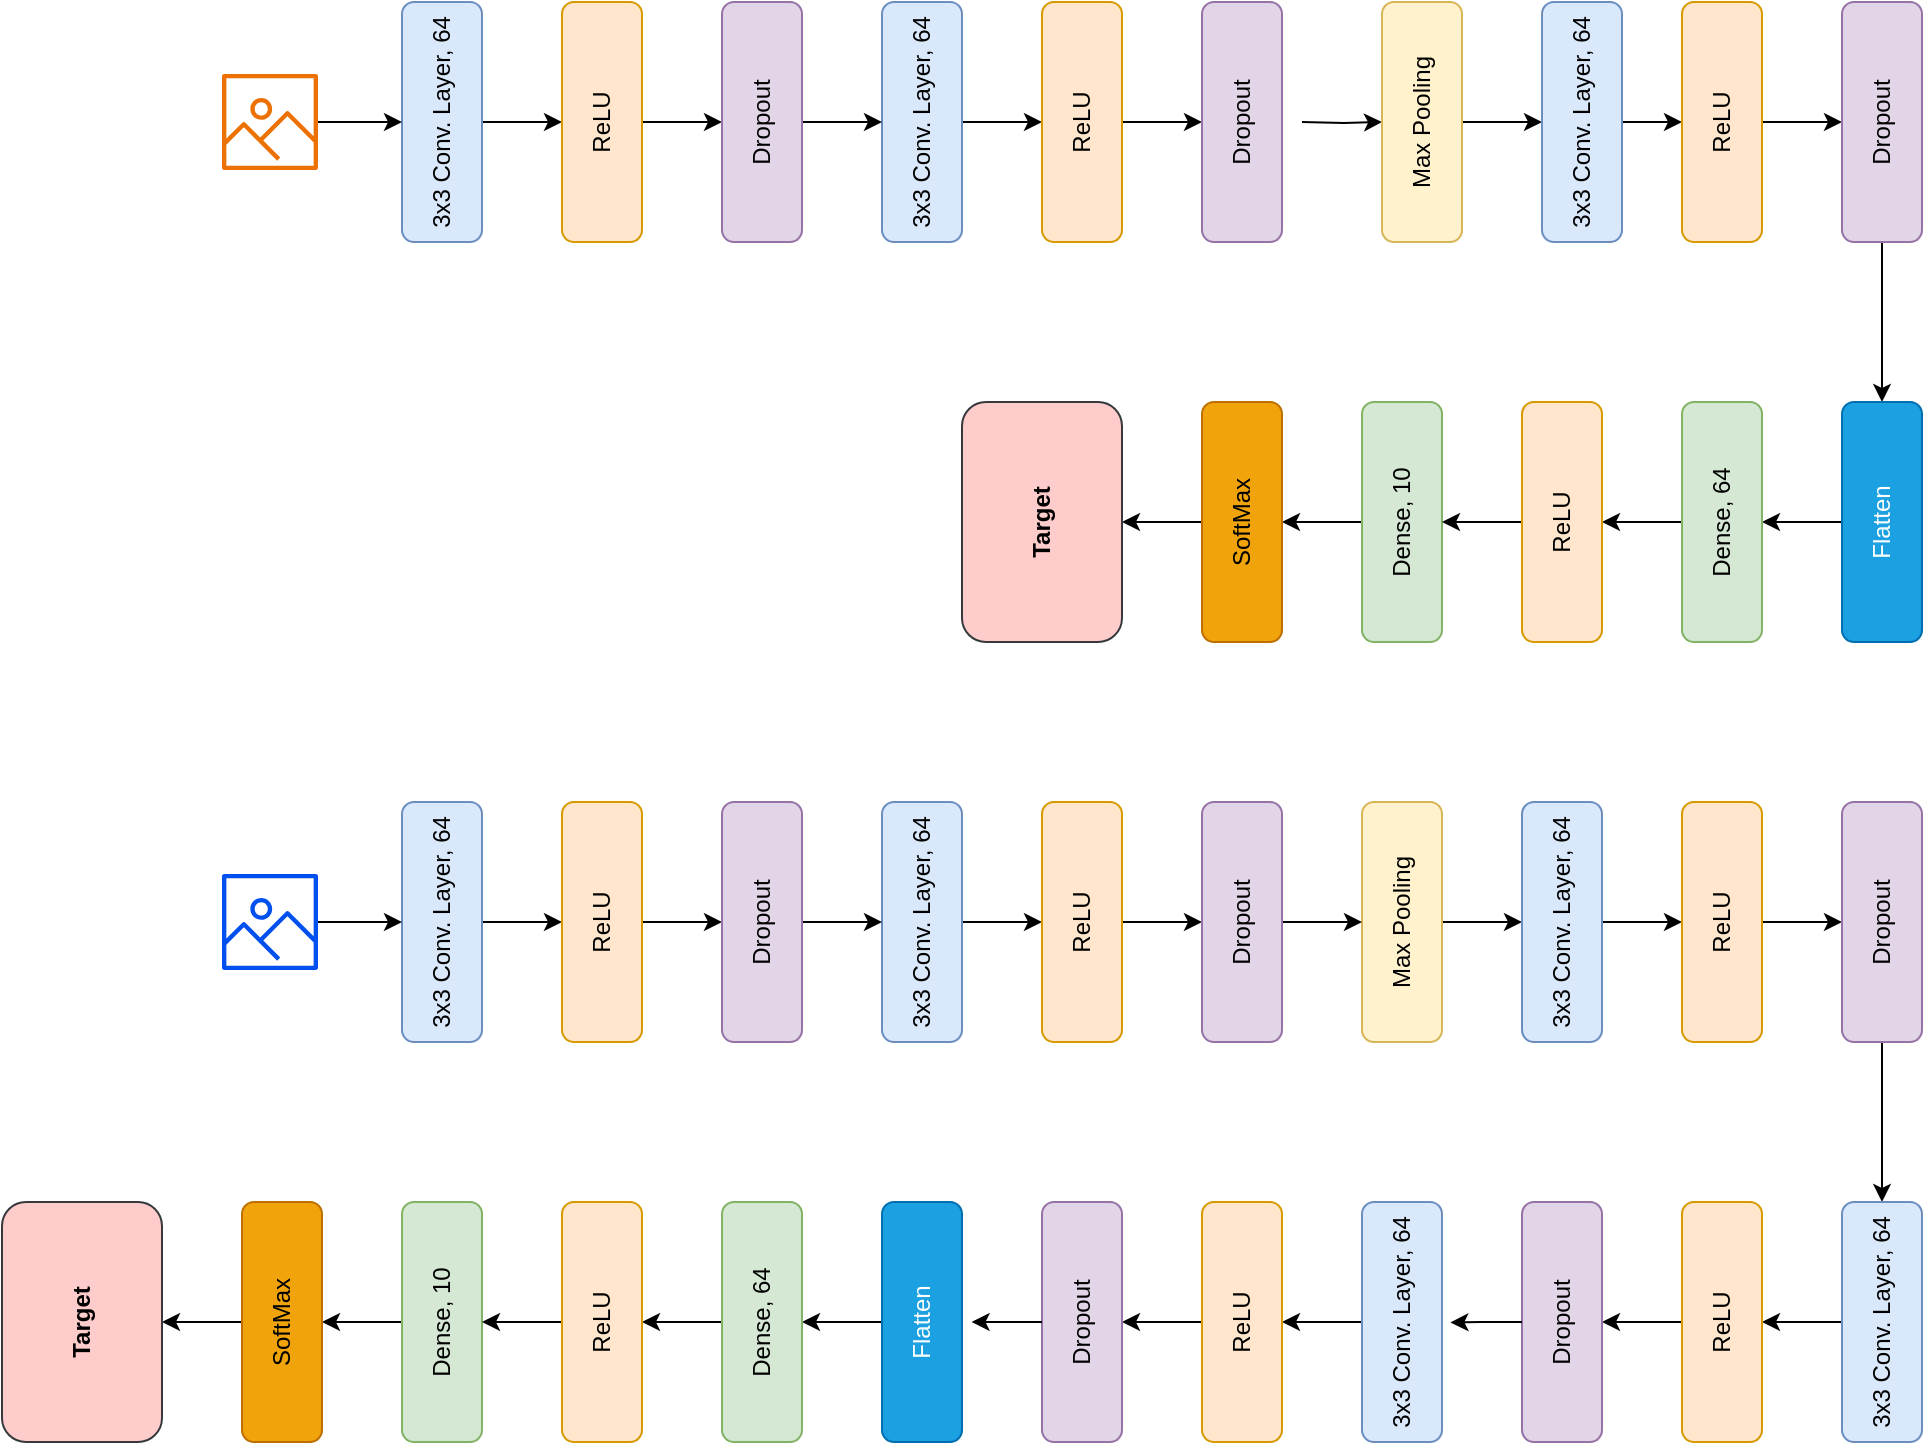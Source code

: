 <mxfile version="24.2.5" type="device">
  <diagram name="Page-1" id="G_1ut4kVRdF8OiGlNnVc">
    <mxGraphModel dx="3177" dy="518" grid="1" gridSize="10" guides="1" tooltips="1" connect="1" arrows="1" fold="1" page="1" pageScale="1" pageWidth="1920" pageHeight="1200" math="0" shadow="0">
      <root>
        <mxCell id="0" />
        <mxCell id="1" parent="0" />
        <mxCell id="Tv9fQfHh8ZuF_yOHDXRQ-23" style="edgeStyle=orthogonalEdgeStyle;rounded=0;orthogonalLoop=1;jettySize=auto;html=1;exitX=0.5;exitY=0;exitDx=0;exitDy=0;entryX=0.5;entryY=1;entryDx=0;entryDy=0;" edge="1" parent="1" source="Tv9fQfHh8ZuF_yOHDXRQ-1" target="Tv9fQfHh8ZuF_yOHDXRQ-17">
          <mxGeometry relative="1" as="geometry" />
        </mxCell>
        <mxCell id="Tv9fQfHh8ZuF_yOHDXRQ-1" value="3x3 Conv. Layer, 64" style="rounded=1;whiteSpace=wrap;html=1;fillColor=#dae8fc;strokeColor=#6c8ebf;shadow=0;glass=0;rotation=0;direction=south;verticalAlign=middle;horizontal=0;" vertex="1" parent="1">
          <mxGeometry x="160" y="120" width="40" height="120" as="geometry" />
        </mxCell>
        <mxCell id="Tv9fQfHh8ZuF_yOHDXRQ-9" style="edgeStyle=orthogonalEdgeStyle;rounded=0;orthogonalLoop=1;jettySize=auto;html=1;exitX=0.5;exitY=0;exitDx=0;exitDy=0;entryX=0.5;entryY=1;entryDx=0;entryDy=0;" edge="1" parent="1" target="Tv9fQfHh8ZuF_yOHDXRQ-6">
          <mxGeometry relative="1" as="geometry">
            <mxPoint x="370" y="180" as="sourcePoint" />
          </mxGeometry>
        </mxCell>
        <mxCell id="Tv9fQfHh8ZuF_yOHDXRQ-10" style="edgeStyle=orthogonalEdgeStyle;rounded=0;orthogonalLoop=1;jettySize=auto;html=1;exitX=0.5;exitY=0;exitDx=0;exitDy=0;entryX=0.5;entryY=1;entryDx=0;entryDy=0;" edge="1" parent="1" source="Tv9fQfHh8ZuF_yOHDXRQ-6" target="Tv9fQfHh8ZuF_yOHDXRQ-7">
          <mxGeometry relative="1" as="geometry" />
        </mxCell>
        <mxCell id="Tv9fQfHh8ZuF_yOHDXRQ-6" value="Max Pooling" style="rounded=1;whiteSpace=wrap;html=1;fillColor=#fff2cc;strokeColor=#d6b656;shadow=0;glass=0;rotation=0;direction=south;verticalAlign=middle;horizontal=0;" vertex="1" parent="1">
          <mxGeometry x="410" y="120" width="40" height="120" as="geometry" />
        </mxCell>
        <mxCell id="Tv9fQfHh8ZuF_yOHDXRQ-28" style="edgeStyle=orthogonalEdgeStyle;rounded=0;orthogonalLoop=1;jettySize=auto;html=1;exitX=0.5;exitY=0;exitDx=0;exitDy=0;entryX=0.5;entryY=1;entryDx=0;entryDy=0;" edge="1" parent="1" source="Tv9fQfHh8ZuF_yOHDXRQ-7" target="Tv9fQfHh8ZuF_yOHDXRQ-26">
          <mxGeometry relative="1" as="geometry" />
        </mxCell>
        <mxCell id="Tv9fQfHh8ZuF_yOHDXRQ-7" value="3x3 Conv. Layer, 64" style="rounded=1;whiteSpace=wrap;html=1;fillColor=#dae8fc;strokeColor=#6c8ebf;shadow=0;glass=0;rotation=0;direction=south;verticalAlign=middle;horizontal=0;" vertex="1" parent="1">
          <mxGeometry x="490" y="120" width="40" height="120" as="geometry" />
        </mxCell>
        <mxCell id="Tv9fQfHh8ZuF_yOHDXRQ-15" style="edgeStyle=orthogonalEdgeStyle;rounded=0;orthogonalLoop=1;jettySize=auto;html=1;entryX=0.5;entryY=1;entryDx=0;entryDy=0;" edge="1" parent="1" source="Tv9fQfHh8ZuF_yOHDXRQ-12" target="Tv9fQfHh8ZuF_yOHDXRQ-13">
          <mxGeometry relative="1" as="geometry" />
        </mxCell>
        <mxCell id="Tv9fQfHh8ZuF_yOHDXRQ-12" value="3x3 Conv. Layer, 64" style="rounded=1;whiteSpace=wrap;html=1;fillColor=#dae8fc;strokeColor=#6c8ebf;shadow=0;glass=0;rotation=0;direction=south;verticalAlign=middle;horizontal=0;" vertex="1" parent="1">
          <mxGeometry x="-80" y="120" width="40" height="120" as="geometry" />
        </mxCell>
        <mxCell id="Tv9fQfHh8ZuF_yOHDXRQ-21" style="edgeStyle=orthogonalEdgeStyle;rounded=0;orthogonalLoop=1;jettySize=auto;html=1;exitX=0.5;exitY=0;exitDx=0;exitDy=0;entryX=0.5;entryY=1;entryDx=0;entryDy=0;" edge="1" parent="1" source="Tv9fQfHh8ZuF_yOHDXRQ-13" target="Tv9fQfHh8ZuF_yOHDXRQ-20">
          <mxGeometry relative="1" as="geometry" />
        </mxCell>
        <mxCell id="Tv9fQfHh8ZuF_yOHDXRQ-13" value="ReLU" style="rounded=1;whiteSpace=wrap;html=1;fillColor=#ffe6cc;strokeColor=#d79b00;shadow=0;glass=0;rotation=0;direction=south;verticalAlign=middle;horizontal=0;" vertex="1" parent="1">
          <mxGeometry y="120" width="40" height="120" as="geometry" />
        </mxCell>
        <mxCell id="Tv9fQfHh8ZuF_yOHDXRQ-25" style="edgeStyle=orthogonalEdgeStyle;rounded=0;orthogonalLoop=1;jettySize=auto;html=1;entryX=0.5;entryY=1;entryDx=0;entryDy=0;" edge="1" parent="1" source="Tv9fQfHh8ZuF_yOHDXRQ-17" target="Tv9fQfHh8ZuF_yOHDXRQ-24">
          <mxGeometry relative="1" as="geometry" />
        </mxCell>
        <mxCell id="Tv9fQfHh8ZuF_yOHDXRQ-17" value="ReLU" style="rounded=1;whiteSpace=wrap;html=1;fillColor=#ffe6cc;strokeColor=#d79b00;shadow=0;glass=0;rotation=0;direction=south;verticalAlign=middle;horizontal=0;" vertex="1" parent="1">
          <mxGeometry x="240" y="120" width="40" height="120" as="geometry" />
        </mxCell>
        <mxCell id="Tv9fQfHh8ZuF_yOHDXRQ-19" style="edgeStyle=orthogonalEdgeStyle;rounded=0;orthogonalLoop=1;jettySize=auto;html=1;entryX=0.5;entryY=1;entryDx=0;entryDy=0;" edge="1" parent="1" source="Tv9fQfHh8ZuF_yOHDXRQ-18" target="Tv9fQfHh8ZuF_yOHDXRQ-12">
          <mxGeometry relative="1" as="geometry" />
        </mxCell>
        <mxCell id="Tv9fQfHh8ZuF_yOHDXRQ-18" value="" style="sketch=0;outlineConnect=0;fontColor=#232F3E;gradientColor=none;fillColor=#ED7100;strokeColor=none;dashed=0;verticalLabelPosition=bottom;verticalAlign=top;align=center;html=1;fontSize=12;fontStyle=0;aspect=fixed;pointerEvents=1;shape=mxgraph.aws4.container_registry_image;" vertex="1" parent="1">
          <mxGeometry x="-170" y="156" width="48" height="48" as="geometry" />
        </mxCell>
        <mxCell id="Tv9fQfHh8ZuF_yOHDXRQ-22" style="edgeStyle=orthogonalEdgeStyle;rounded=0;orthogonalLoop=1;jettySize=auto;html=1;exitX=0.5;exitY=0;exitDx=0;exitDy=0;entryX=0.5;entryY=1;entryDx=0;entryDy=0;" edge="1" parent="1" source="Tv9fQfHh8ZuF_yOHDXRQ-20" target="Tv9fQfHh8ZuF_yOHDXRQ-1">
          <mxGeometry relative="1" as="geometry" />
        </mxCell>
        <mxCell id="Tv9fQfHh8ZuF_yOHDXRQ-20" value="Dropout" style="rounded=1;whiteSpace=wrap;html=1;fillColor=#e1d5e7;strokeColor=#9673a6;shadow=0;glass=0;rotation=0;direction=south;verticalAlign=middle;horizontal=0;" vertex="1" parent="1">
          <mxGeometry x="80" y="120" width="40" height="120" as="geometry" />
        </mxCell>
        <mxCell id="Tv9fQfHh8ZuF_yOHDXRQ-24" value="Dropout" style="rounded=1;whiteSpace=wrap;html=1;fillColor=#e1d5e7;strokeColor=#9673a6;shadow=0;glass=0;rotation=0;direction=south;verticalAlign=middle;horizontal=0;" vertex="1" parent="1">
          <mxGeometry x="320" y="120" width="40" height="120" as="geometry" />
        </mxCell>
        <mxCell id="Tv9fQfHh8ZuF_yOHDXRQ-29" style="edgeStyle=orthogonalEdgeStyle;rounded=0;orthogonalLoop=1;jettySize=auto;html=1;entryX=0.5;entryY=1;entryDx=0;entryDy=0;" edge="1" parent="1" source="Tv9fQfHh8ZuF_yOHDXRQ-26" target="Tv9fQfHh8ZuF_yOHDXRQ-27">
          <mxGeometry relative="1" as="geometry" />
        </mxCell>
        <mxCell id="Tv9fQfHh8ZuF_yOHDXRQ-26" value="ReLU" style="rounded=1;whiteSpace=wrap;html=1;fillColor=#ffe6cc;strokeColor=#d79b00;shadow=0;glass=0;rotation=0;direction=south;verticalAlign=middle;horizontal=0;" vertex="1" parent="1">
          <mxGeometry x="560" y="120" width="40" height="120" as="geometry" />
        </mxCell>
        <mxCell id="Tv9fQfHh8ZuF_yOHDXRQ-33" style="edgeStyle=orthogonalEdgeStyle;rounded=0;orthogonalLoop=1;jettySize=auto;html=1;entryX=0;entryY=0.5;entryDx=0;entryDy=0;" edge="1" parent="1" source="Tv9fQfHh8ZuF_yOHDXRQ-27" target="Tv9fQfHh8ZuF_yOHDXRQ-30">
          <mxGeometry relative="1" as="geometry" />
        </mxCell>
        <mxCell id="Tv9fQfHh8ZuF_yOHDXRQ-27" value="Dropout" style="rounded=1;whiteSpace=wrap;html=1;fillColor=#e1d5e7;strokeColor=#9673a6;shadow=0;glass=0;rotation=0;direction=south;verticalAlign=middle;horizontal=0;" vertex="1" parent="1">
          <mxGeometry x="640" y="120" width="40" height="120" as="geometry" />
        </mxCell>
        <mxCell id="Tv9fQfHh8ZuF_yOHDXRQ-34" style="edgeStyle=orthogonalEdgeStyle;rounded=0;orthogonalLoop=1;jettySize=auto;html=1;exitX=0.5;exitY=1;exitDx=0;exitDy=0;entryX=0.5;entryY=0;entryDx=0;entryDy=0;" edge="1" parent="1" source="Tv9fQfHh8ZuF_yOHDXRQ-30" target="Tv9fQfHh8ZuF_yOHDXRQ-31">
          <mxGeometry relative="1" as="geometry" />
        </mxCell>
        <mxCell id="Tv9fQfHh8ZuF_yOHDXRQ-30" value="Flatten" style="rounded=1;whiteSpace=wrap;html=1;fillColor=#1ba1e2;strokeColor=#006EAF;shadow=0;glass=0;rotation=0;direction=south;verticalAlign=middle;horizontal=0;fontColor=#ffffff;" vertex="1" parent="1">
          <mxGeometry x="640" y="320" width="40" height="120" as="geometry" />
        </mxCell>
        <mxCell id="Tv9fQfHh8ZuF_yOHDXRQ-37" style="edgeStyle=orthogonalEdgeStyle;rounded=0;orthogonalLoop=1;jettySize=auto;html=1;entryX=0.5;entryY=0;entryDx=0;entryDy=0;" edge="1" parent="1" source="Tv9fQfHh8ZuF_yOHDXRQ-31" target="Tv9fQfHh8ZuF_yOHDXRQ-36">
          <mxGeometry relative="1" as="geometry" />
        </mxCell>
        <mxCell id="Tv9fQfHh8ZuF_yOHDXRQ-31" value="Dense, 64" style="rounded=1;whiteSpace=wrap;html=1;fillColor=#d5e8d4;strokeColor=#82b366;shadow=0;glass=0;rotation=0;direction=south;verticalAlign=middle;horizontal=0;" vertex="1" parent="1">
          <mxGeometry x="560" y="320" width="40" height="120" as="geometry" />
        </mxCell>
        <mxCell id="Tv9fQfHh8ZuF_yOHDXRQ-40" style="edgeStyle=orthogonalEdgeStyle;rounded=0;orthogonalLoop=1;jettySize=auto;html=1;exitX=0.5;exitY=1;exitDx=0;exitDy=0;entryX=0.5;entryY=0;entryDx=0;entryDy=0;" edge="1" parent="1" source="Tv9fQfHh8ZuF_yOHDXRQ-32" target="Tv9fQfHh8ZuF_yOHDXRQ-39">
          <mxGeometry relative="1" as="geometry" />
        </mxCell>
        <mxCell id="Tv9fQfHh8ZuF_yOHDXRQ-32" value="Dense, 10" style="rounded=1;whiteSpace=wrap;html=1;fillColor=#d5e8d4;strokeColor=#82b366;shadow=0;glass=0;rotation=0;direction=south;verticalAlign=middle;horizontal=0;" vertex="1" parent="1">
          <mxGeometry x="400" y="320" width="40" height="120" as="geometry" />
        </mxCell>
        <mxCell id="Tv9fQfHh8ZuF_yOHDXRQ-38" style="edgeStyle=orthogonalEdgeStyle;rounded=0;orthogonalLoop=1;jettySize=auto;html=1;exitX=0.5;exitY=1;exitDx=0;exitDy=0;entryX=0.5;entryY=0;entryDx=0;entryDy=0;" edge="1" parent="1" source="Tv9fQfHh8ZuF_yOHDXRQ-36" target="Tv9fQfHh8ZuF_yOHDXRQ-32">
          <mxGeometry relative="1" as="geometry" />
        </mxCell>
        <mxCell id="Tv9fQfHh8ZuF_yOHDXRQ-36" value="ReLU" style="rounded=1;whiteSpace=wrap;html=1;fillColor=#ffe6cc;strokeColor=#d79b00;shadow=0;glass=0;rotation=0;direction=south;verticalAlign=middle;horizontal=0;" vertex="1" parent="1">
          <mxGeometry x="480" y="320" width="40" height="120" as="geometry" />
        </mxCell>
        <mxCell id="Tv9fQfHh8ZuF_yOHDXRQ-64" style="edgeStyle=orthogonalEdgeStyle;rounded=0;orthogonalLoop=1;jettySize=auto;html=1;exitX=0.5;exitY=1;exitDx=0;exitDy=0;entryX=0.5;entryY=0;entryDx=0;entryDy=0;" edge="1" parent="1" source="Tv9fQfHh8ZuF_yOHDXRQ-39" target="Tv9fQfHh8ZuF_yOHDXRQ-63">
          <mxGeometry relative="1" as="geometry" />
        </mxCell>
        <mxCell id="Tv9fQfHh8ZuF_yOHDXRQ-39" value="SoftMax" style="rounded=1;whiteSpace=wrap;html=1;fillColor=#f0a30a;strokeColor=#BD7000;shadow=0;glass=0;rotation=0;direction=south;verticalAlign=middle;horizontal=0;fontColor=#000000;" vertex="1" parent="1">
          <mxGeometry x="320" y="320" width="40" height="120" as="geometry" />
        </mxCell>
        <mxCell id="Tv9fQfHh8ZuF_yOHDXRQ-63" value="Target" style="rounded=1;whiteSpace=wrap;html=1;fillColor=#ffcccc;shadow=0;glass=0;rotation=0;direction=south;verticalAlign=middle;horizontal=0;strokeColor=#36393d;fontStyle=1" vertex="1" parent="1">
          <mxGeometry x="200" y="320" width="80" height="120" as="geometry" />
        </mxCell>
        <mxCell id="Tv9fQfHh8ZuF_yOHDXRQ-119" style="edgeStyle=orthogonalEdgeStyle;rounded=0;orthogonalLoop=1;jettySize=auto;html=1;exitX=0.5;exitY=0;exitDx=0;exitDy=0;entryX=0.5;entryY=1;entryDx=0;entryDy=0;" edge="1" parent="1" source="Tv9fQfHh8ZuF_yOHDXRQ-66" target="Tv9fQfHh8ZuF_yOHDXRQ-77">
          <mxGeometry relative="1" as="geometry" />
        </mxCell>
        <mxCell id="Tv9fQfHh8ZuF_yOHDXRQ-66" value="3x3 Conv. Layer, 64" style="rounded=1;whiteSpace=wrap;html=1;fillColor=#dae8fc;strokeColor=#6c8ebf;shadow=0;glass=0;rotation=0;direction=south;verticalAlign=middle;horizontal=0;" vertex="1" parent="1">
          <mxGeometry x="160" y="520" width="40" height="120" as="geometry" />
        </mxCell>
        <mxCell id="Tv9fQfHh8ZuF_yOHDXRQ-123" style="edgeStyle=orthogonalEdgeStyle;rounded=0;orthogonalLoop=1;jettySize=auto;html=1;exitX=0.5;exitY=0;exitDx=0;exitDy=0;entryX=0.5;entryY=1;entryDx=0;entryDy=0;" edge="1" parent="1" source="Tv9fQfHh8ZuF_yOHDXRQ-69" target="Tv9fQfHh8ZuF_yOHDXRQ-71">
          <mxGeometry relative="1" as="geometry" />
        </mxCell>
        <mxCell id="Tv9fQfHh8ZuF_yOHDXRQ-69" value="Max Pooling" style="rounded=1;whiteSpace=wrap;html=1;fillColor=#fff2cc;strokeColor=#d6b656;shadow=0;glass=0;rotation=0;direction=south;verticalAlign=middle;horizontal=0;" vertex="1" parent="1">
          <mxGeometry x="400" y="520" width="40" height="120" as="geometry" />
        </mxCell>
        <mxCell id="Tv9fQfHh8ZuF_yOHDXRQ-112" style="edgeStyle=orthogonalEdgeStyle;rounded=0;orthogonalLoop=1;jettySize=auto;html=1;exitX=0.5;exitY=0;exitDx=0;exitDy=0;entryX=0.5;entryY=1;entryDx=0;entryDy=0;" edge="1" parent="1" source="Tv9fQfHh8ZuF_yOHDXRQ-71" target="Tv9fQfHh8ZuF_yOHDXRQ-84">
          <mxGeometry relative="1" as="geometry" />
        </mxCell>
        <mxCell id="Tv9fQfHh8ZuF_yOHDXRQ-71" value="3x3 Conv. Layer, 64" style="rounded=1;whiteSpace=wrap;html=1;fillColor=#dae8fc;strokeColor=#6c8ebf;shadow=0;glass=0;rotation=0;direction=south;verticalAlign=middle;horizontal=0;" vertex="1" parent="1">
          <mxGeometry x="480" y="520" width="40" height="120" as="geometry" />
        </mxCell>
        <mxCell id="Tv9fQfHh8ZuF_yOHDXRQ-108" style="edgeStyle=orthogonalEdgeStyle;rounded=0;orthogonalLoop=1;jettySize=auto;html=1;entryX=0.5;entryY=1;entryDx=0;entryDy=0;" edge="1" parent="1" source="Tv9fQfHh8ZuF_yOHDXRQ-73" target="Tv9fQfHh8ZuF_yOHDXRQ-75">
          <mxGeometry relative="1" as="geometry" />
        </mxCell>
        <mxCell id="Tv9fQfHh8ZuF_yOHDXRQ-73" value="3x3 Conv. Layer, 64" style="rounded=1;whiteSpace=wrap;html=1;fillColor=#dae8fc;strokeColor=#6c8ebf;shadow=0;glass=0;rotation=0;direction=south;verticalAlign=middle;horizontal=0;" vertex="1" parent="1">
          <mxGeometry x="-80" y="520" width="40" height="120" as="geometry" />
        </mxCell>
        <mxCell id="Tv9fQfHh8ZuF_yOHDXRQ-114" style="edgeStyle=orthogonalEdgeStyle;rounded=0;orthogonalLoop=1;jettySize=auto;html=1;exitX=0.5;exitY=0;exitDx=0;exitDy=0;entryX=0.5;entryY=1;entryDx=0;entryDy=0;" edge="1" parent="1" source="Tv9fQfHh8ZuF_yOHDXRQ-75" target="Tv9fQfHh8ZuF_yOHDXRQ-81">
          <mxGeometry relative="1" as="geometry" />
        </mxCell>
        <mxCell id="Tv9fQfHh8ZuF_yOHDXRQ-75" value="ReLU" style="rounded=1;whiteSpace=wrap;html=1;fillColor=#ffe6cc;strokeColor=#d79b00;shadow=0;glass=0;rotation=0;direction=south;verticalAlign=middle;horizontal=0;" vertex="1" parent="1">
          <mxGeometry y="520" width="40" height="120" as="geometry" />
        </mxCell>
        <mxCell id="Tv9fQfHh8ZuF_yOHDXRQ-118" style="edgeStyle=orthogonalEdgeStyle;rounded=0;orthogonalLoop=1;jettySize=auto;html=1;entryX=0.5;entryY=1;entryDx=0;entryDy=0;" edge="1" parent="1" source="Tv9fQfHh8ZuF_yOHDXRQ-77" target="Tv9fQfHh8ZuF_yOHDXRQ-82">
          <mxGeometry relative="1" as="geometry" />
        </mxCell>
        <mxCell id="Tv9fQfHh8ZuF_yOHDXRQ-77" value="ReLU" style="rounded=1;whiteSpace=wrap;html=1;fillColor=#ffe6cc;strokeColor=#d79b00;shadow=0;glass=0;rotation=0;direction=south;verticalAlign=middle;horizontal=0;" vertex="1" parent="1">
          <mxGeometry x="240" y="520" width="40" height="120" as="geometry" />
        </mxCell>
        <mxCell id="Tv9fQfHh8ZuF_yOHDXRQ-78" style="edgeStyle=orthogonalEdgeStyle;rounded=0;orthogonalLoop=1;jettySize=auto;html=1;entryX=0.5;entryY=1;entryDx=0;entryDy=0;" edge="1" parent="1" source="Tv9fQfHh8ZuF_yOHDXRQ-79" target="Tv9fQfHh8ZuF_yOHDXRQ-73">
          <mxGeometry relative="1" as="geometry" />
        </mxCell>
        <mxCell id="Tv9fQfHh8ZuF_yOHDXRQ-79" value="" style="sketch=0;outlineConnect=0;fillColor=#0050ef;strokeColor=#001DBC;dashed=0;verticalLabelPosition=bottom;verticalAlign=top;align=center;html=1;fontSize=12;fontStyle=0;aspect=fixed;pointerEvents=1;shape=mxgraph.aws4.container_registry_image;fontColor=#ffffff;" vertex="1" parent="1">
          <mxGeometry x="-170" y="556" width="48" height="48" as="geometry" />
        </mxCell>
        <mxCell id="Tv9fQfHh8ZuF_yOHDXRQ-115" style="edgeStyle=orthogonalEdgeStyle;rounded=0;orthogonalLoop=1;jettySize=auto;html=1;exitX=0.5;exitY=0;exitDx=0;exitDy=0;entryX=0.5;entryY=1;entryDx=0;entryDy=0;" edge="1" parent="1" source="Tv9fQfHh8ZuF_yOHDXRQ-81" target="Tv9fQfHh8ZuF_yOHDXRQ-66">
          <mxGeometry relative="1" as="geometry" />
        </mxCell>
        <mxCell id="Tv9fQfHh8ZuF_yOHDXRQ-81" value="Dropout" style="rounded=1;whiteSpace=wrap;html=1;fillColor=#e1d5e7;strokeColor=#9673a6;shadow=0;glass=0;rotation=0;direction=south;verticalAlign=middle;horizontal=0;" vertex="1" parent="1">
          <mxGeometry x="80" y="520" width="40" height="120" as="geometry" />
        </mxCell>
        <mxCell id="Tv9fQfHh8ZuF_yOHDXRQ-124" style="edgeStyle=orthogonalEdgeStyle;rounded=0;orthogonalLoop=1;jettySize=auto;html=1;exitX=0.5;exitY=0;exitDx=0;exitDy=0;entryX=0.5;entryY=1;entryDx=0;entryDy=0;" edge="1" parent="1" source="Tv9fQfHh8ZuF_yOHDXRQ-82" target="Tv9fQfHh8ZuF_yOHDXRQ-69">
          <mxGeometry relative="1" as="geometry" />
        </mxCell>
        <mxCell id="Tv9fQfHh8ZuF_yOHDXRQ-82" value="Dropout" style="rounded=1;whiteSpace=wrap;html=1;fillColor=#e1d5e7;strokeColor=#9673a6;shadow=0;glass=0;rotation=0;direction=south;verticalAlign=middle;horizontal=0;" vertex="1" parent="1">
          <mxGeometry x="320" y="520" width="40" height="120" as="geometry" />
        </mxCell>
        <mxCell id="Tv9fQfHh8ZuF_yOHDXRQ-126" style="edgeStyle=orthogonalEdgeStyle;rounded=0;orthogonalLoop=1;jettySize=auto;html=1;exitX=0.5;exitY=0;exitDx=0;exitDy=0;entryX=0.5;entryY=1;entryDx=0;entryDy=0;" edge="1" parent="1" source="Tv9fQfHh8ZuF_yOHDXRQ-84" target="Tv9fQfHh8ZuF_yOHDXRQ-86">
          <mxGeometry relative="1" as="geometry" />
        </mxCell>
        <mxCell id="Tv9fQfHh8ZuF_yOHDXRQ-84" value="ReLU" style="rounded=1;whiteSpace=wrap;html=1;fillColor=#ffe6cc;strokeColor=#d79b00;shadow=0;glass=0;rotation=0;direction=south;verticalAlign=middle;horizontal=0;" vertex="1" parent="1">
          <mxGeometry x="560" y="520" width="40" height="120" as="geometry" />
        </mxCell>
        <mxCell id="Tv9fQfHh8ZuF_yOHDXRQ-109" style="edgeStyle=orthogonalEdgeStyle;rounded=0;orthogonalLoop=1;jettySize=auto;html=1;entryX=0;entryY=0.5;entryDx=0;entryDy=0;" edge="1" parent="1" source="Tv9fQfHh8ZuF_yOHDXRQ-86" target="Tv9fQfHh8ZuF_yOHDXRQ-98">
          <mxGeometry relative="1" as="geometry" />
        </mxCell>
        <mxCell id="Tv9fQfHh8ZuF_yOHDXRQ-86" value="Dropout" style="rounded=1;whiteSpace=wrap;html=1;fillColor=#e1d5e7;strokeColor=#9673a6;shadow=0;glass=0;rotation=0;direction=south;verticalAlign=middle;horizontal=0;" vertex="1" parent="1">
          <mxGeometry x="640" y="520" width="40" height="120" as="geometry" />
        </mxCell>
        <mxCell id="Tv9fQfHh8ZuF_yOHDXRQ-113" style="edgeStyle=orthogonalEdgeStyle;rounded=0;orthogonalLoop=1;jettySize=auto;html=1;exitX=0.5;exitY=1;exitDx=0;exitDy=0;entryX=0.5;entryY=0;entryDx=0;entryDy=0;" edge="1" parent="1" source="Tv9fQfHh8ZuF_yOHDXRQ-88" target="Tv9fQfHh8ZuF_yOHDXRQ-90">
          <mxGeometry relative="1" as="geometry" />
        </mxCell>
        <mxCell id="Tv9fQfHh8ZuF_yOHDXRQ-88" value="Flatten" style="rounded=1;whiteSpace=wrap;html=1;fillColor=#1ba1e2;strokeColor=#006EAF;shadow=0;glass=0;rotation=0;direction=south;verticalAlign=middle;horizontal=0;fontColor=#ffffff;" vertex="1" parent="1">
          <mxGeometry x="160" y="720" width="40" height="120" as="geometry" />
        </mxCell>
        <mxCell id="Tv9fQfHh8ZuF_yOHDXRQ-89" style="edgeStyle=orthogonalEdgeStyle;rounded=0;orthogonalLoop=1;jettySize=auto;html=1;entryX=0.5;entryY=0;entryDx=0;entryDy=0;" edge="1" parent="1" source="Tv9fQfHh8ZuF_yOHDXRQ-90" target="Tv9fQfHh8ZuF_yOHDXRQ-94">
          <mxGeometry relative="1" as="geometry" />
        </mxCell>
        <mxCell id="Tv9fQfHh8ZuF_yOHDXRQ-90" value="Dense, 64" style="rounded=1;whiteSpace=wrap;html=1;fillColor=#d5e8d4;strokeColor=#82b366;shadow=0;glass=0;rotation=0;direction=south;verticalAlign=middle;horizontal=0;" vertex="1" parent="1">
          <mxGeometry x="80" y="720" width="40" height="120" as="geometry" />
        </mxCell>
        <mxCell id="Tv9fQfHh8ZuF_yOHDXRQ-91" style="edgeStyle=orthogonalEdgeStyle;rounded=0;orthogonalLoop=1;jettySize=auto;html=1;exitX=0.5;exitY=1;exitDx=0;exitDy=0;entryX=0.5;entryY=0;entryDx=0;entryDy=0;" edge="1" parent="1" source="Tv9fQfHh8ZuF_yOHDXRQ-92" target="Tv9fQfHh8ZuF_yOHDXRQ-96">
          <mxGeometry relative="1" as="geometry" />
        </mxCell>
        <mxCell id="Tv9fQfHh8ZuF_yOHDXRQ-92" value="Dense, 10" style="rounded=1;whiteSpace=wrap;html=1;fillColor=#d5e8d4;strokeColor=#82b366;shadow=0;glass=0;rotation=0;direction=south;verticalAlign=middle;horizontal=0;" vertex="1" parent="1">
          <mxGeometry x="-80" y="720" width="40" height="120" as="geometry" />
        </mxCell>
        <mxCell id="Tv9fQfHh8ZuF_yOHDXRQ-93" style="edgeStyle=orthogonalEdgeStyle;rounded=0;orthogonalLoop=1;jettySize=auto;html=1;exitX=0.5;exitY=1;exitDx=0;exitDy=0;entryX=0.5;entryY=0;entryDx=0;entryDy=0;" edge="1" parent="1" source="Tv9fQfHh8ZuF_yOHDXRQ-94" target="Tv9fQfHh8ZuF_yOHDXRQ-92">
          <mxGeometry relative="1" as="geometry" />
        </mxCell>
        <mxCell id="Tv9fQfHh8ZuF_yOHDXRQ-94" value="ReLU" style="rounded=1;whiteSpace=wrap;html=1;fillColor=#ffe6cc;strokeColor=#d79b00;shadow=0;glass=0;rotation=0;direction=south;verticalAlign=middle;horizontal=0;" vertex="1" parent="1">
          <mxGeometry y="720" width="40" height="120" as="geometry" />
        </mxCell>
        <mxCell id="Tv9fQfHh8ZuF_yOHDXRQ-95" style="edgeStyle=orthogonalEdgeStyle;rounded=0;orthogonalLoop=1;jettySize=auto;html=1;exitX=0.5;exitY=1;exitDx=0;exitDy=0;entryX=0.5;entryY=0;entryDx=0;entryDy=0;" edge="1" parent="1" source="Tv9fQfHh8ZuF_yOHDXRQ-96" target="Tv9fQfHh8ZuF_yOHDXRQ-97">
          <mxGeometry relative="1" as="geometry" />
        </mxCell>
        <mxCell id="Tv9fQfHh8ZuF_yOHDXRQ-96" value="SoftMax" style="rounded=1;whiteSpace=wrap;html=1;fillColor=#f0a30a;strokeColor=#BD7000;shadow=0;glass=0;rotation=0;direction=south;verticalAlign=middle;horizontal=0;fontColor=#000000;" vertex="1" parent="1">
          <mxGeometry x="-160" y="720" width="40" height="120" as="geometry" />
        </mxCell>
        <mxCell id="Tv9fQfHh8ZuF_yOHDXRQ-97" value="Target" style="rounded=1;whiteSpace=wrap;html=1;fillColor=#ffcccc;shadow=0;glass=0;rotation=0;direction=south;verticalAlign=middle;horizontal=0;strokeColor=#36393d;fontStyle=1" vertex="1" parent="1">
          <mxGeometry x="-280" y="720" width="80" height="120" as="geometry" />
        </mxCell>
        <mxCell id="Tv9fQfHh8ZuF_yOHDXRQ-110" style="edgeStyle=orthogonalEdgeStyle;rounded=0;orthogonalLoop=1;jettySize=auto;html=1;entryX=0.5;entryY=0;entryDx=0;entryDy=0;" edge="1" parent="1" source="Tv9fQfHh8ZuF_yOHDXRQ-98" target="Tv9fQfHh8ZuF_yOHDXRQ-99">
          <mxGeometry relative="1" as="geometry" />
        </mxCell>
        <mxCell id="Tv9fQfHh8ZuF_yOHDXRQ-98" value="3x3 Conv. Layer, 64" style="rounded=1;whiteSpace=wrap;html=1;fillColor=#dae8fc;strokeColor=#6c8ebf;shadow=0;glass=0;rotation=0;direction=south;verticalAlign=middle;horizontal=0;" vertex="1" parent="1">
          <mxGeometry x="640" y="720" width="40" height="120" as="geometry" />
        </mxCell>
        <mxCell id="Tv9fQfHh8ZuF_yOHDXRQ-111" style="edgeStyle=orthogonalEdgeStyle;rounded=0;orthogonalLoop=1;jettySize=auto;html=1;entryX=0.5;entryY=0;entryDx=0;entryDy=0;" edge="1" parent="1" source="Tv9fQfHh8ZuF_yOHDXRQ-99" target="Tv9fQfHh8ZuF_yOHDXRQ-100">
          <mxGeometry relative="1" as="geometry" />
        </mxCell>
        <mxCell id="Tv9fQfHh8ZuF_yOHDXRQ-99" value="ReLU" style="rounded=1;whiteSpace=wrap;html=1;fillColor=#ffe6cc;strokeColor=#d79b00;shadow=0;glass=0;rotation=0;direction=south;verticalAlign=middle;horizontal=0;" vertex="1" parent="1">
          <mxGeometry x="560" y="720" width="40" height="120" as="geometry" />
        </mxCell>
        <mxCell id="Tv9fQfHh8ZuF_yOHDXRQ-100" value="Dropout" style="rounded=1;whiteSpace=wrap;html=1;fillColor=#e1d5e7;strokeColor=#9673a6;shadow=0;glass=0;rotation=0;direction=south;verticalAlign=middle;horizontal=0;" vertex="1" parent="1">
          <mxGeometry x="480" y="720" width="40" height="120" as="geometry" />
        </mxCell>
        <mxCell id="Tv9fQfHh8ZuF_yOHDXRQ-120" style="edgeStyle=orthogonalEdgeStyle;rounded=0;orthogonalLoop=1;jettySize=auto;html=1;entryX=0.5;entryY=0;entryDx=0;entryDy=0;" edge="1" parent="1" source="Tv9fQfHh8ZuF_yOHDXRQ-101" target="Tv9fQfHh8ZuF_yOHDXRQ-102">
          <mxGeometry relative="1" as="geometry" />
        </mxCell>
        <mxCell id="Tv9fQfHh8ZuF_yOHDXRQ-101" value="3x3 Conv. Layer, 64" style="rounded=1;whiteSpace=wrap;html=1;fillColor=#dae8fc;strokeColor=#6c8ebf;shadow=0;glass=0;rotation=0;direction=south;verticalAlign=middle;horizontal=0;" vertex="1" parent="1">
          <mxGeometry x="400" y="720" width="40" height="120" as="geometry" />
        </mxCell>
        <mxCell id="Tv9fQfHh8ZuF_yOHDXRQ-121" style="edgeStyle=orthogonalEdgeStyle;rounded=0;orthogonalLoop=1;jettySize=auto;html=1;exitX=0.5;exitY=1;exitDx=0;exitDy=0;entryX=0.5;entryY=0;entryDx=0;entryDy=0;" edge="1" parent="1" source="Tv9fQfHh8ZuF_yOHDXRQ-102" target="Tv9fQfHh8ZuF_yOHDXRQ-103">
          <mxGeometry relative="1" as="geometry" />
        </mxCell>
        <mxCell id="Tv9fQfHh8ZuF_yOHDXRQ-102" value="ReLU" style="rounded=1;whiteSpace=wrap;html=1;fillColor=#ffe6cc;strokeColor=#d79b00;shadow=0;glass=0;rotation=0;direction=south;verticalAlign=middle;horizontal=0;" vertex="1" parent="1">
          <mxGeometry x="320" y="720" width="40" height="120" as="geometry" />
        </mxCell>
        <mxCell id="Tv9fQfHh8ZuF_yOHDXRQ-103" value="Dropout" style="rounded=1;whiteSpace=wrap;html=1;fillColor=#e1d5e7;strokeColor=#9673a6;shadow=0;glass=0;rotation=0;direction=south;verticalAlign=middle;horizontal=0;" vertex="1" parent="1">
          <mxGeometry x="240" y="720" width="40" height="120" as="geometry" />
        </mxCell>
        <mxCell id="Tv9fQfHh8ZuF_yOHDXRQ-122" style="edgeStyle=orthogonalEdgeStyle;rounded=0;orthogonalLoop=1;jettySize=auto;html=1;exitX=0.5;exitY=1;exitDx=0;exitDy=0;entryX=0.496;entryY=-0.12;entryDx=0;entryDy=0;entryPerimeter=0;" edge="1" parent="1" source="Tv9fQfHh8ZuF_yOHDXRQ-103" target="Tv9fQfHh8ZuF_yOHDXRQ-88">
          <mxGeometry relative="1" as="geometry" />
        </mxCell>
        <mxCell id="Tv9fQfHh8ZuF_yOHDXRQ-125" style="edgeStyle=orthogonalEdgeStyle;rounded=0;orthogonalLoop=1;jettySize=auto;html=1;entryX=0.502;entryY=-0.105;entryDx=0;entryDy=0;entryPerimeter=0;" edge="1" parent="1" source="Tv9fQfHh8ZuF_yOHDXRQ-100" target="Tv9fQfHh8ZuF_yOHDXRQ-101">
          <mxGeometry relative="1" as="geometry" />
        </mxCell>
      </root>
    </mxGraphModel>
  </diagram>
</mxfile>
